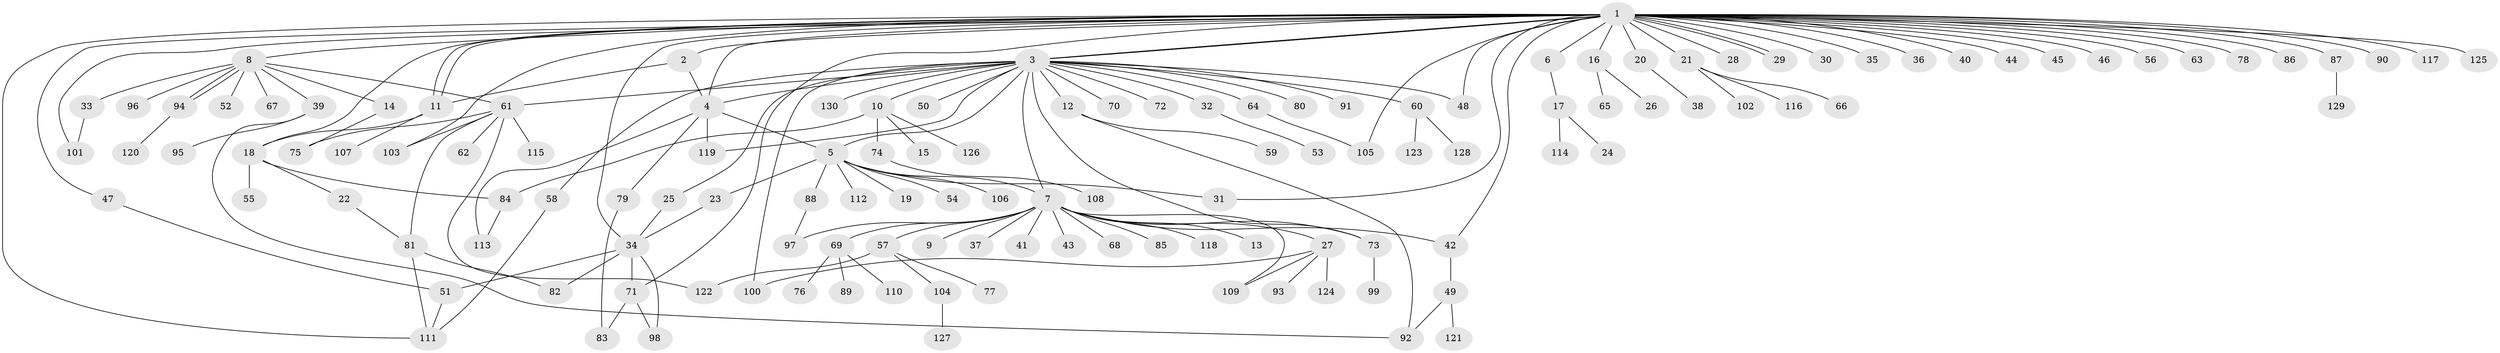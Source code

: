 // coarse degree distribution, {14: 0.015384615384615385, 9: 0.015384615384615385, 20: 0.015384615384615385, 6: 0.015384615384615385, 7: 0.015384615384615385, 16: 0.015384615384615385, 8: 0.015384615384615385, 1: 0.4461538461538462, 4: 0.06153846153846154, 3: 0.1076923076923077, 2: 0.24615384615384617, 5: 0.03076923076923077}
// Generated by graph-tools (version 1.1) at 2025/50/03/04/25 22:50:11]
// undirected, 130 vertices, 168 edges
graph export_dot {
  node [color=gray90,style=filled];
  1;
  2;
  3;
  4;
  5;
  6;
  7;
  8;
  9;
  10;
  11;
  12;
  13;
  14;
  15;
  16;
  17;
  18;
  19;
  20;
  21;
  22;
  23;
  24;
  25;
  26;
  27;
  28;
  29;
  30;
  31;
  32;
  33;
  34;
  35;
  36;
  37;
  38;
  39;
  40;
  41;
  42;
  43;
  44;
  45;
  46;
  47;
  48;
  49;
  50;
  51;
  52;
  53;
  54;
  55;
  56;
  57;
  58;
  59;
  60;
  61;
  62;
  63;
  64;
  65;
  66;
  67;
  68;
  69;
  70;
  71;
  72;
  73;
  74;
  75;
  76;
  77;
  78;
  79;
  80;
  81;
  82;
  83;
  84;
  85;
  86;
  87;
  88;
  89;
  90;
  91;
  92;
  93;
  94;
  95;
  96;
  97;
  98;
  99;
  100;
  101;
  102;
  103;
  104;
  105;
  106;
  107;
  108;
  109;
  110;
  111;
  112;
  113;
  114;
  115;
  116;
  117;
  118;
  119;
  120;
  121;
  122;
  123;
  124;
  125;
  126;
  127;
  128;
  129;
  130;
  1 -- 2;
  1 -- 3;
  1 -- 3;
  1 -- 4;
  1 -- 6;
  1 -- 8;
  1 -- 11;
  1 -- 11;
  1 -- 16;
  1 -- 18;
  1 -- 20;
  1 -- 21;
  1 -- 28;
  1 -- 29;
  1 -- 29;
  1 -- 30;
  1 -- 31;
  1 -- 34;
  1 -- 35;
  1 -- 36;
  1 -- 40;
  1 -- 42;
  1 -- 44;
  1 -- 45;
  1 -- 46;
  1 -- 47;
  1 -- 48;
  1 -- 56;
  1 -- 63;
  1 -- 71;
  1 -- 78;
  1 -- 86;
  1 -- 87;
  1 -- 90;
  1 -- 101;
  1 -- 103;
  1 -- 105;
  1 -- 111;
  1 -- 117;
  1 -- 125;
  2 -- 4;
  2 -- 11;
  3 -- 4;
  3 -- 5;
  3 -- 7;
  3 -- 10;
  3 -- 12;
  3 -- 25;
  3 -- 32;
  3 -- 48;
  3 -- 50;
  3 -- 58;
  3 -- 60;
  3 -- 61;
  3 -- 64;
  3 -- 70;
  3 -- 72;
  3 -- 73;
  3 -- 80;
  3 -- 91;
  3 -- 100;
  3 -- 119;
  3 -- 130;
  4 -- 5;
  4 -- 79;
  4 -- 113;
  4 -- 119;
  5 -- 7;
  5 -- 19;
  5 -- 23;
  5 -- 31;
  5 -- 54;
  5 -- 88;
  5 -- 106;
  5 -- 112;
  6 -- 17;
  7 -- 9;
  7 -- 13;
  7 -- 27;
  7 -- 37;
  7 -- 41;
  7 -- 42;
  7 -- 43;
  7 -- 57;
  7 -- 68;
  7 -- 69;
  7 -- 73;
  7 -- 85;
  7 -- 97;
  7 -- 109;
  7 -- 118;
  8 -- 14;
  8 -- 33;
  8 -- 39;
  8 -- 52;
  8 -- 61;
  8 -- 67;
  8 -- 94;
  8 -- 94;
  8 -- 96;
  10 -- 15;
  10 -- 74;
  10 -- 84;
  10 -- 126;
  11 -- 18;
  11 -- 107;
  12 -- 59;
  12 -- 92;
  14 -- 75;
  16 -- 26;
  16 -- 65;
  17 -- 24;
  17 -- 114;
  18 -- 22;
  18 -- 55;
  18 -- 84;
  20 -- 38;
  21 -- 66;
  21 -- 102;
  21 -- 116;
  22 -- 81;
  23 -- 34;
  25 -- 34;
  27 -- 93;
  27 -- 100;
  27 -- 109;
  27 -- 124;
  32 -- 53;
  33 -- 101;
  34 -- 51;
  34 -- 71;
  34 -- 82;
  34 -- 98;
  39 -- 92;
  39 -- 95;
  42 -- 49;
  47 -- 51;
  49 -- 92;
  49 -- 121;
  51 -- 111;
  57 -- 77;
  57 -- 104;
  57 -- 122;
  58 -- 111;
  60 -- 123;
  60 -- 128;
  61 -- 62;
  61 -- 75;
  61 -- 81;
  61 -- 103;
  61 -- 115;
  61 -- 122;
  64 -- 105;
  69 -- 76;
  69 -- 89;
  69 -- 110;
  71 -- 83;
  71 -- 98;
  73 -- 99;
  74 -- 108;
  79 -- 83;
  81 -- 82;
  81 -- 111;
  84 -- 113;
  87 -- 129;
  88 -- 97;
  94 -- 120;
  104 -- 127;
}
